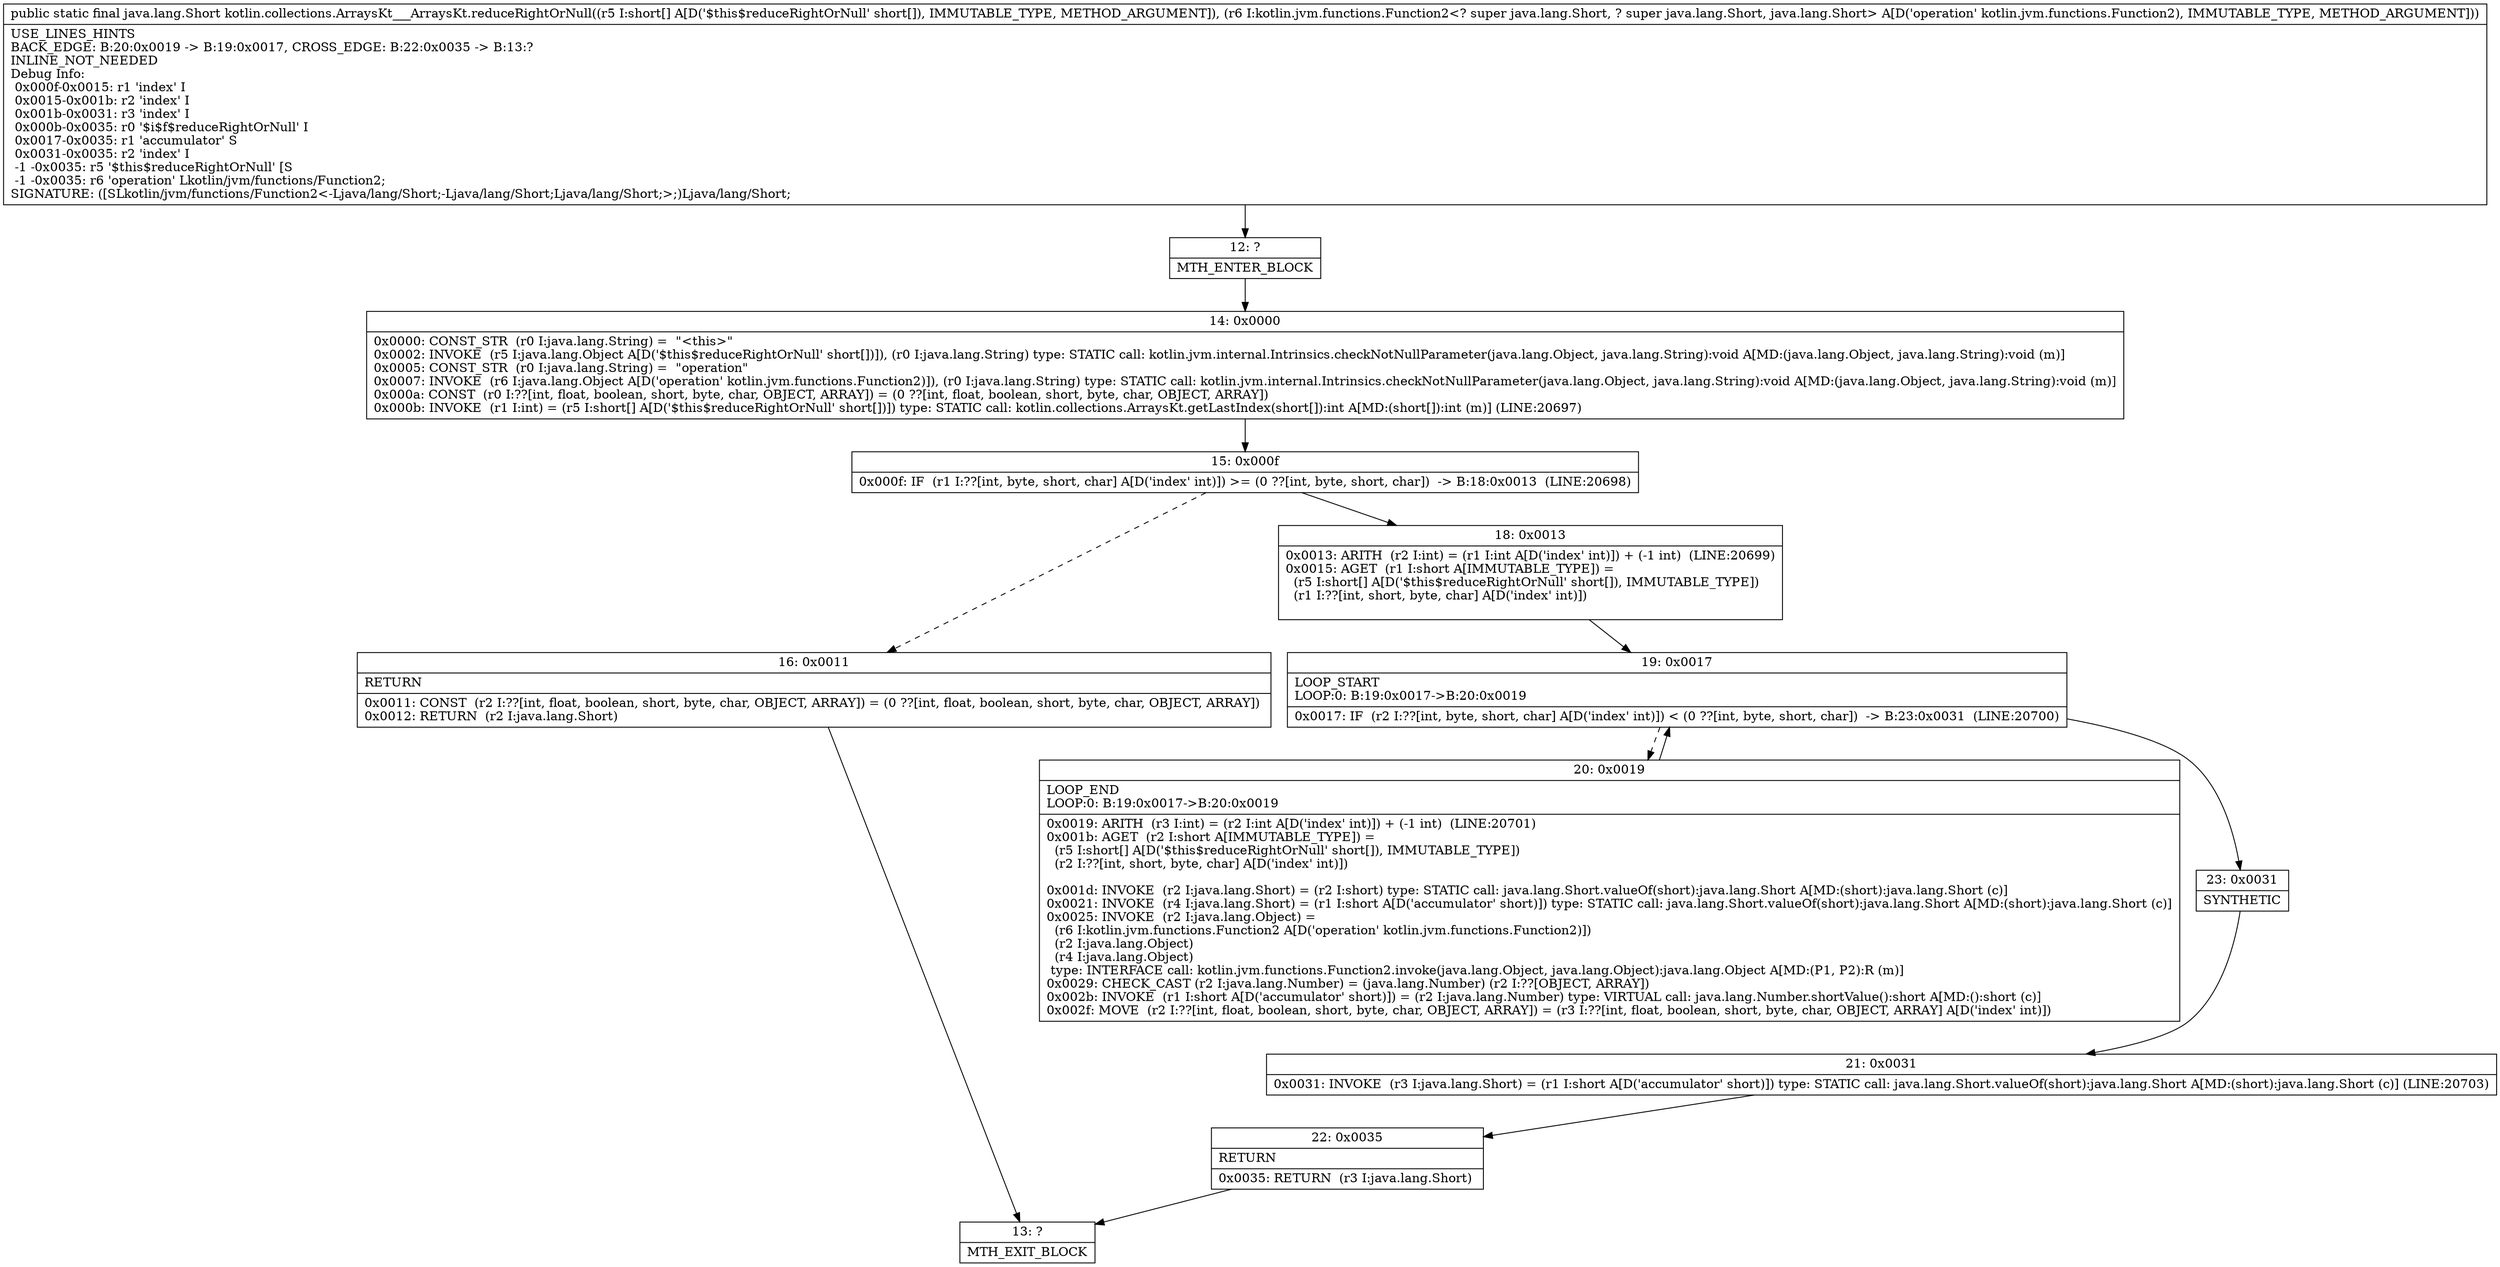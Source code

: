digraph "CFG forkotlin.collections.ArraysKt___ArraysKt.reduceRightOrNull([SLkotlin\/jvm\/functions\/Function2;)Ljava\/lang\/Short;" {
Node_12 [shape=record,label="{12\:\ ?|MTH_ENTER_BLOCK\l}"];
Node_14 [shape=record,label="{14\:\ 0x0000|0x0000: CONST_STR  (r0 I:java.lang.String) =  \"\<this\>\" \l0x0002: INVOKE  (r5 I:java.lang.Object A[D('$this$reduceRightOrNull' short[])]), (r0 I:java.lang.String) type: STATIC call: kotlin.jvm.internal.Intrinsics.checkNotNullParameter(java.lang.Object, java.lang.String):void A[MD:(java.lang.Object, java.lang.String):void (m)]\l0x0005: CONST_STR  (r0 I:java.lang.String) =  \"operation\" \l0x0007: INVOKE  (r6 I:java.lang.Object A[D('operation' kotlin.jvm.functions.Function2)]), (r0 I:java.lang.String) type: STATIC call: kotlin.jvm.internal.Intrinsics.checkNotNullParameter(java.lang.Object, java.lang.String):void A[MD:(java.lang.Object, java.lang.String):void (m)]\l0x000a: CONST  (r0 I:??[int, float, boolean, short, byte, char, OBJECT, ARRAY]) = (0 ??[int, float, boolean, short, byte, char, OBJECT, ARRAY]) \l0x000b: INVOKE  (r1 I:int) = (r5 I:short[] A[D('$this$reduceRightOrNull' short[])]) type: STATIC call: kotlin.collections.ArraysKt.getLastIndex(short[]):int A[MD:(short[]):int (m)] (LINE:20697)\l}"];
Node_15 [shape=record,label="{15\:\ 0x000f|0x000f: IF  (r1 I:??[int, byte, short, char] A[D('index' int)]) \>= (0 ??[int, byte, short, char])  \-\> B:18:0x0013  (LINE:20698)\l}"];
Node_16 [shape=record,label="{16\:\ 0x0011|RETURN\l|0x0011: CONST  (r2 I:??[int, float, boolean, short, byte, char, OBJECT, ARRAY]) = (0 ??[int, float, boolean, short, byte, char, OBJECT, ARRAY]) \l0x0012: RETURN  (r2 I:java.lang.Short) \l}"];
Node_13 [shape=record,label="{13\:\ ?|MTH_EXIT_BLOCK\l}"];
Node_18 [shape=record,label="{18\:\ 0x0013|0x0013: ARITH  (r2 I:int) = (r1 I:int A[D('index' int)]) + (\-1 int)  (LINE:20699)\l0x0015: AGET  (r1 I:short A[IMMUTABLE_TYPE]) = \l  (r5 I:short[] A[D('$this$reduceRightOrNull' short[]), IMMUTABLE_TYPE])\l  (r1 I:??[int, short, byte, char] A[D('index' int)])\l \l}"];
Node_19 [shape=record,label="{19\:\ 0x0017|LOOP_START\lLOOP:0: B:19:0x0017\-\>B:20:0x0019\l|0x0017: IF  (r2 I:??[int, byte, short, char] A[D('index' int)]) \< (0 ??[int, byte, short, char])  \-\> B:23:0x0031  (LINE:20700)\l}"];
Node_20 [shape=record,label="{20\:\ 0x0019|LOOP_END\lLOOP:0: B:19:0x0017\-\>B:20:0x0019\l|0x0019: ARITH  (r3 I:int) = (r2 I:int A[D('index' int)]) + (\-1 int)  (LINE:20701)\l0x001b: AGET  (r2 I:short A[IMMUTABLE_TYPE]) = \l  (r5 I:short[] A[D('$this$reduceRightOrNull' short[]), IMMUTABLE_TYPE])\l  (r2 I:??[int, short, byte, char] A[D('index' int)])\l \l0x001d: INVOKE  (r2 I:java.lang.Short) = (r2 I:short) type: STATIC call: java.lang.Short.valueOf(short):java.lang.Short A[MD:(short):java.lang.Short (c)]\l0x0021: INVOKE  (r4 I:java.lang.Short) = (r1 I:short A[D('accumulator' short)]) type: STATIC call: java.lang.Short.valueOf(short):java.lang.Short A[MD:(short):java.lang.Short (c)]\l0x0025: INVOKE  (r2 I:java.lang.Object) = \l  (r6 I:kotlin.jvm.functions.Function2 A[D('operation' kotlin.jvm.functions.Function2)])\l  (r2 I:java.lang.Object)\l  (r4 I:java.lang.Object)\l type: INTERFACE call: kotlin.jvm.functions.Function2.invoke(java.lang.Object, java.lang.Object):java.lang.Object A[MD:(P1, P2):R (m)]\l0x0029: CHECK_CAST (r2 I:java.lang.Number) = (java.lang.Number) (r2 I:??[OBJECT, ARRAY]) \l0x002b: INVOKE  (r1 I:short A[D('accumulator' short)]) = (r2 I:java.lang.Number) type: VIRTUAL call: java.lang.Number.shortValue():short A[MD:():short (c)]\l0x002f: MOVE  (r2 I:??[int, float, boolean, short, byte, char, OBJECT, ARRAY]) = (r3 I:??[int, float, boolean, short, byte, char, OBJECT, ARRAY] A[D('index' int)]) \l}"];
Node_23 [shape=record,label="{23\:\ 0x0031|SYNTHETIC\l}"];
Node_21 [shape=record,label="{21\:\ 0x0031|0x0031: INVOKE  (r3 I:java.lang.Short) = (r1 I:short A[D('accumulator' short)]) type: STATIC call: java.lang.Short.valueOf(short):java.lang.Short A[MD:(short):java.lang.Short (c)] (LINE:20703)\l}"];
Node_22 [shape=record,label="{22\:\ 0x0035|RETURN\l|0x0035: RETURN  (r3 I:java.lang.Short) \l}"];
MethodNode[shape=record,label="{public static final java.lang.Short kotlin.collections.ArraysKt___ArraysKt.reduceRightOrNull((r5 I:short[] A[D('$this$reduceRightOrNull' short[]), IMMUTABLE_TYPE, METHOD_ARGUMENT]), (r6 I:kotlin.jvm.functions.Function2\<? super java.lang.Short, ? super java.lang.Short, java.lang.Short\> A[D('operation' kotlin.jvm.functions.Function2), IMMUTABLE_TYPE, METHOD_ARGUMENT]))  | USE_LINES_HINTS\lBACK_EDGE: B:20:0x0019 \-\> B:19:0x0017, CROSS_EDGE: B:22:0x0035 \-\> B:13:?\lINLINE_NOT_NEEDED\lDebug Info:\l  0x000f\-0x0015: r1 'index' I\l  0x0015\-0x001b: r2 'index' I\l  0x001b\-0x0031: r3 'index' I\l  0x000b\-0x0035: r0 '$i$f$reduceRightOrNull' I\l  0x0017\-0x0035: r1 'accumulator' S\l  0x0031\-0x0035: r2 'index' I\l  \-1 \-0x0035: r5 '$this$reduceRightOrNull' [S\l  \-1 \-0x0035: r6 'operation' Lkotlin\/jvm\/functions\/Function2;\lSIGNATURE: ([SLkotlin\/jvm\/functions\/Function2\<\-Ljava\/lang\/Short;\-Ljava\/lang\/Short;Ljava\/lang\/Short;\>;)Ljava\/lang\/Short;\l}"];
MethodNode -> Node_12;Node_12 -> Node_14;
Node_14 -> Node_15;
Node_15 -> Node_16[style=dashed];
Node_15 -> Node_18;
Node_16 -> Node_13;
Node_18 -> Node_19;
Node_19 -> Node_20[style=dashed];
Node_19 -> Node_23;
Node_20 -> Node_19;
Node_23 -> Node_21;
Node_21 -> Node_22;
Node_22 -> Node_13;
}

